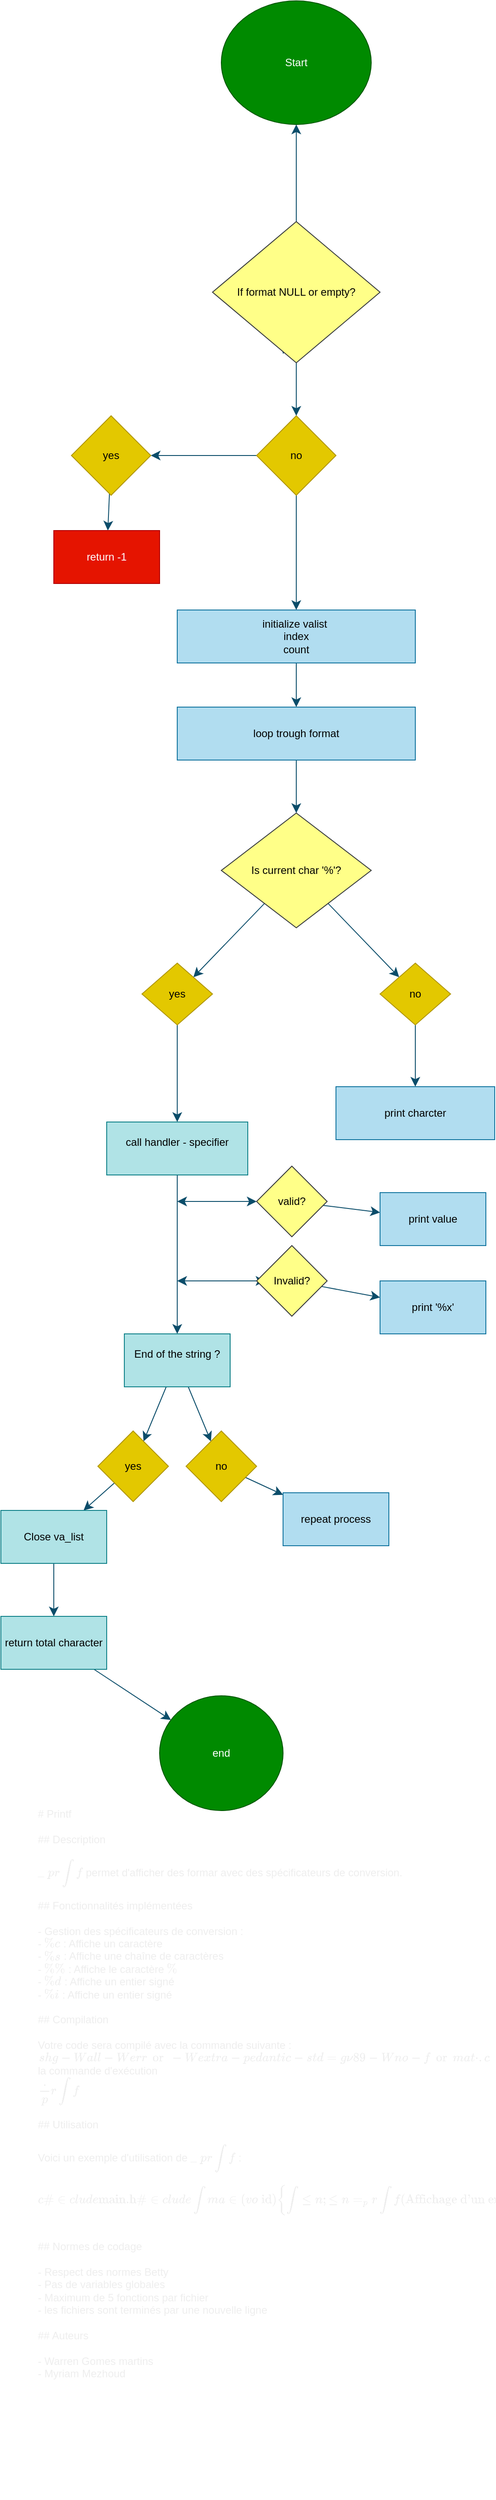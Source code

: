 <mxfile version="26.1.3">
  <diagram id="prtHgNgQTEPvFCAcTncT" name="Page-1">
    <mxGraphModel dx="450" dy="1992" grid="1" gridSize="10" guides="0" tooltips="1" connect="1" arrows="1" fold="1" page="1" pageScale="1" pageWidth="827" pageHeight="1169" math="0" shadow="0">
      <root>
        <mxCell id="0" />
        <mxCell id="1" parent="0" />
        <mxCell id="xFT_jm4xJvCb5Ql2Q90d-22" value="" style="edgeStyle=none;curved=1;rounded=0;orthogonalLoop=1;jettySize=auto;html=1;fontSize=12;startSize=8;endSize=8;labelBackgroundColor=none;strokeColor=#0B4D6A;fontColor=default;" parent="1" source="xFT_jm4xJvCb5Ql2Q90d-20" target="xFT_jm4xJvCb5Ql2Q90d-21" edge="1">
          <mxGeometry relative="1" as="geometry" />
        </mxCell>
        <mxCell id="xFT_jm4xJvCb5Ql2Q90d-26" value="" style="edgeStyle=none;curved=1;rounded=0;orthogonalLoop=1;jettySize=auto;html=1;fontSize=12;startSize=8;endSize=8;labelBackgroundColor=none;strokeColor=#0B4D6A;fontColor=default;" parent="1" source="xFT_jm4xJvCb5Ql2Q90d-20" target="xFT_jm4xJvCb5Ql2Q90d-25" edge="1">
          <mxGeometry relative="1" as="geometry" />
        </mxCell>
        <mxCell id="xFT_jm4xJvCb5Ql2Q90d-20" value="no" style="rhombus;whiteSpace=wrap;html=1;labelBackgroundColor=none;fillColor=#e3c800;strokeColor=#B09500;fontColor=#000000;" parent="1" vertex="1">
          <mxGeometry x="310" y="10" width="90" height="90" as="geometry" />
        </mxCell>
        <mxCell id="xFT_jm4xJvCb5Ql2Q90d-24" value="" style="edgeStyle=none;curved=1;rounded=0;orthogonalLoop=1;jettySize=auto;html=1;fontSize=12;startSize=8;endSize=8;labelBackgroundColor=none;strokeColor=#0B4D6A;fontColor=default;" parent="1" source="xFT_jm4xJvCb5Ql2Q90d-21" target="xFT_jm4xJvCb5Ql2Q90d-23" edge="1">
          <mxGeometry relative="1" as="geometry" />
        </mxCell>
        <mxCell id="xFT_jm4xJvCb5Ql2Q90d-21" value="&lt;font&gt;initialize valist&amp;nbsp;&lt;/font&gt;&lt;div&gt;index&lt;/div&gt;&lt;div&gt;count&lt;/div&gt;" style="whiteSpace=wrap;html=1;labelBackgroundColor=none;fillColor=#b1ddf0;strokeColor=#10739e;" parent="1" vertex="1">
          <mxGeometry x="220" y="230" width="270" height="60" as="geometry" />
        </mxCell>
        <mxCell id="xFT_jm4xJvCb5Ql2Q90d-34" value="" style="edgeStyle=none;curved=1;rounded=0;orthogonalLoop=1;jettySize=auto;html=1;strokeColor=#0B4D6A;fontSize=12;startSize=8;endSize=8;" parent="1" source="xFT_jm4xJvCb5Ql2Q90d-23" target="xFT_jm4xJvCb5Ql2Q90d-33" edge="1">
          <mxGeometry relative="1" as="geometry" />
        </mxCell>
        <mxCell id="xFT_jm4xJvCb5Ql2Q90d-23" value="loop trough format" style="whiteSpace=wrap;html=1;labelBackgroundColor=none;fillColor=#b1ddf0;strokeColor=#10739e;" parent="1" vertex="1">
          <mxGeometry x="220" y="340" width="270" height="60" as="geometry" />
        </mxCell>
        <mxCell id="xFT_jm4xJvCb5Ql2Q90d-28" value="" style="edgeStyle=none;curved=1;rounded=0;orthogonalLoop=1;jettySize=auto;html=1;fontSize=12;startSize=8;endSize=8;labelBackgroundColor=none;strokeColor=#0B4D6A;fontColor=default;" parent="1" source="xFT_jm4xJvCb5Ql2Q90d-25" target="xFT_jm4xJvCb5Ql2Q90d-27" edge="1">
          <mxGeometry relative="1" as="geometry" />
        </mxCell>
        <mxCell id="xFT_jm4xJvCb5Ql2Q90d-25" value="yes" style="rhombus;whiteSpace=wrap;html=1;labelBackgroundColor=none;fillColor=#e3c800;strokeColor=#B09500;fontColor=#000000;" parent="1" vertex="1">
          <mxGeometry x="100" y="10" width="90" height="90" as="geometry" />
        </mxCell>
        <mxCell id="xFT_jm4xJvCb5Ql2Q90d-27" value="return -1" style="whiteSpace=wrap;html=1;labelBackgroundColor=none;fillColor=#e51400;strokeColor=#B20000;fontColor=#ffffff;" parent="1" vertex="1">
          <mxGeometry x="80" y="140" width="120" height="60" as="geometry" />
        </mxCell>
        <mxCell id="xFT_jm4xJvCb5Ql2Q90d-32" value="" style="endArrow=classic;startArrow=classic;html=1;rounded=0;fontSize=12;startSize=8;endSize=8;curved=1;labelBackgroundColor=none;strokeColor=#0B4D6A;fontColor=default;" parent="1" target="xFT_jm4xJvCb5Ql2Q90d-16" edge="1">
          <mxGeometry width="50" height="50" relative="1" as="geometry">
            <mxPoint x="340" y="-60" as="sourcePoint" />
            <mxPoint x="340" y="-220" as="targetPoint" />
          </mxGeometry>
        </mxCell>
        <mxCell id="xFT_jm4xJvCb5Ql2Q90d-66" value="" style="edgeStyle=none;curved=1;rounded=0;orthogonalLoop=1;jettySize=auto;html=1;strokeColor=#0B4D6A;fontSize=12;startSize=8;endSize=8;" parent="1" source="xFT_jm4xJvCb5Ql2Q90d-16" target="xFT_jm4xJvCb5Ql2Q90d-20" edge="1">
          <mxGeometry relative="1" as="geometry" />
        </mxCell>
        <mxCell id="Y_3dlZlBduoJsaDn3WQ6-3" value="" style="edgeStyle=none;curved=1;rounded=0;orthogonalLoop=1;jettySize=auto;html=1;strokeColor=#0B4D6A;fontSize=12;startSize=8;endSize=8;" edge="1" parent="1" source="xFT_jm4xJvCb5Ql2Q90d-16" target="Y_3dlZlBduoJsaDn3WQ6-2">
          <mxGeometry relative="1" as="geometry" />
        </mxCell>
        <mxCell id="xFT_jm4xJvCb5Ql2Q90d-16" value="If format NULL or empty?" style="rhombus;fillColor=#ffff88;strokeColor=#36393d;align=center;textDirection=ltr;whiteSpace=wrap;" parent="1" vertex="1">
          <mxGeometry x="260" y="-210" width="190" height="160" as="geometry" />
        </mxCell>
        <mxCell id="xFT_jm4xJvCb5Ql2Q90d-36" value="" style="edgeStyle=none;curved=1;rounded=0;orthogonalLoop=1;jettySize=auto;html=1;strokeColor=#0B4D6A;fontSize=12;startSize=8;endSize=8;" parent="1" source="xFT_jm4xJvCb5Ql2Q90d-33" target="xFT_jm4xJvCb5Ql2Q90d-35" edge="1">
          <mxGeometry relative="1" as="geometry" />
        </mxCell>
        <mxCell id="xFT_jm4xJvCb5Ql2Q90d-38" value="" style="edgeStyle=none;curved=1;rounded=0;orthogonalLoop=1;jettySize=auto;html=1;strokeColor=#0B4D6A;fontSize=12;startSize=8;endSize=8;" parent="1" source="xFT_jm4xJvCb5Ql2Q90d-33" target="xFT_jm4xJvCb5Ql2Q90d-37" edge="1">
          <mxGeometry relative="1" as="geometry" />
        </mxCell>
        <mxCell id="xFT_jm4xJvCb5Ql2Q90d-33" value="Is current char &#39;%&#39;?" style="rhombus;whiteSpace=wrap;html=1;fillColor=#ffff88;strokeColor=#36393d;labelBackgroundColor=none;" parent="1" vertex="1">
          <mxGeometry x="270" y="460" width="170" height="130" as="geometry" />
        </mxCell>
        <mxCell id="xFT_jm4xJvCb5Ql2Q90d-40" value="" style="edgeStyle=none;curved=1;rounded=0;orthogonalLoop=1;jettySize=auto;html=1;strokeColor=#0B4D6A;fontSize=12;startSize=8;endSize=8;" parent="1" source="xFT_jm4xJvCb5Ql2Q90d-35" target="xFT_jm4xJvCb5Ql2Q90d-39" edge="1">
          <mxGeometry relative="1" as="geometry" />
        </mxCell>
        <mxCell id="xFT_jm4xJvCb5Ql2Q90d-35" value="yes" style="rhombus;whiteSpace=wrap;html=1;fillColor=#e3c800;strokeColor=#B09500;labelBackgroundColor=none;fontColor=#000000;" parent="1" vertex="1">
          <mxGeometry x="180" y="630" width="80" height="70" as="geometry" />
        </mxCell>
        <mxCell id="xFT_jm4xJvCb5Ql2Q90d-42" value="" style="edgeStyle=none;curved=1;rounded=0;orthogonalLoop=1;jettySize=auto;html=1;strokeColor=#0B4D6A;fontSize=12;startSize=8;endSize=8;" parent="1" source="xFT_jm4xJvCb5Ql2Q90d-37" target="xFT_jm4xJvCb5Ql2Q90d-41" edge="1">
          <mxGeometry relative="1" as="geometry" />
        </mxCell>
        <mxCell id="xFT_jm4xJvCb5Ql2Q90d-37" value="no" style="rhombus;whiteSpace=wrap;html=1;fillColor=#e3c800;strokeColor=#B09500;labelBackgroundColor=none;fontColor=#000000;" parent="1" vertex="1">
          <mxGeometry x="450" y="630" width="80" height="70" as="geometry" />
        </mxCell>
        <mxCell id="xFT_jm4xJvCb5Ql2Q90d-44" value="" style="edgeStyle=none;curved=1;rounded=0;orthogonalLoop=1;jettySize=auto;html=1;strokeColor=#0B4D6A;fontSize=12;startSize=8;endSize=8;" parent="1" source="xFT_jm4xJvCb5Ql2Q90d-39" target="xFT_jm4xJvCb5Ql2Q90d-43" edge="1">
          <mxGeometry relative="1" as="geometry">
            <Array as="points">
              <mxPoint x="220" y="970" />
            </Array>
          </mxGeometry>
        </mxCell>
        <mxCell id="xFT_jm4xJvCb5Ql2Q90d-39" value="&lt;div&gt;call handler - specifier&lt;/div&gt;&lt;div&gt;&lt;br&gt;&lt;/div&gt;" style="whiteSpace=wrap;html=1;fillColor=#b0e3e6;strokeColor=#0e8088;labelBackgroundColor=none;" parent="1" vertex="1">
          <mxGeometry x="140" y="810" width="160" height="60" as="geometry" />
        </mxCell>
        <mxCell id="xFT_jm4xJvCb5Ql2Q90d-41" value="print charcter" style="whiteSpace=wrap;html=1;fillColor=#b1ddf0;strokeColor=#10739e;labelBackgroundColor=none;" parent="1" vertex="1">
          <mxGeometry x="400" y="770" width="180" height="60" as="geometry" />
        </mxCell>
        <mxCell id="xFT_jm4xJvCb5Ql2Q90d-55" value="" style="edgeStyle=none;curved=1;rounded=0;orthogonalLoop=1;jettySize=auto;html=1;strokeColor=#0B4D6A;fontSize=12;startSize=8;endSize=8;" parent="1" source="xFT_jm4xJvCb5Ql2Q90d-43" target="xFT_jm4xJvCb5Ql2Q90d-54" edge="1">
          <mxGeometry relative="1" as="geometry" />
        </mxCell>
        <mxCell id="xFT_jm4xJvCb5Ql2Q90d-57" value="" style="edgeStyle=none;curved=1;rounded=0;orthogonalLoop=1;jettySize=auto;html=1;strokeColor=#0B4D6A;fontSize=12;startSize=8;endSize=8;" parent="1" source="xFT_jm4xJvCb5Ql2Q90d-43" target="xFT_jm4xJvCb5Ql2Q90d-56" edge="1">
          <mxGeometry relative="1" as="geometry" />
        </mxCell>
        <mxCell id="xFT_jm4xJvCb5Ql2Q90d-43" value="&lt;font&gt;End of the string ?&lt;/font&gt;&lt;div&gt;&lt;br&gt;&lt;/div&gt;" style="whiteSpace=wrap;html=1;fillColor=#b0e3e6;strokeColor=#0e8088;labelBackgroundColor=none;" parent="1" vertex="1">
          <mxGeometry x="160" y="1050" width="120" height="60" as="geometry" />
        </mxCell>
        <mxCell id="xFT_jm4xJvCb5Ql2Q90d-46" value="" style="endArrow=classic;startArrow=classic;html=1;rounded=0;strokeColor=#0B4D6A;fontSize=12;startSize=8;endSize=8;curved=1;" parent="1" edge="1">
          <mxGeometry width="50" height="50" relative="1" as="geometry">
            <mxPoint x="220" y="990" as="sourcePoint" />
            <mxPoint x="320" y="990" as="targetPoint" />
          </mxGeometry>
        </mxCell>
        <mxCell id="xFT_jm4xJvCb5Ql2Q90d-47" value="" style="endArrow=classic;startArrow=classic;html=1;rounded=0;strokeColor=#0B4D6A;fontSize=12;startSize=8;endSize=8;curved=1;" parent="1" target="xFT_jm4xJvCb5Ql2Q90d-48" edge="1">
          <mxGeometry width="50" height="50" relative="1" as="geometry">
            <mxPoint x="220" y="900" as="sourcePoint" />
            <mxPoint x="320" y="920" as="targetPoint" />
            <Array as="points" />
          </mxGeometry>
        </mxCell>
        <mxCell id="xFT_jm4xJvCb5Ql2Q90d-51" value="" style="edgeStyle=none;curved=1;rounded=0;orthogonalLoop=1;jettySize=auto;html=1;strokeColor=#0B4D6A;fontSize=12;startSize=8;endSize=8;" parent="1" source="xFT_jm4xJvCb5Ql2Q90d-48" target="xFT_jm4xJvCb5Ql2Q90d-50" edge="1">
          <mxGeometry relative="1" as="geometry" />
        </mxCell>
        <mxCell id="xFT_jm4xJvCb5Ql2Q90d-48" value="valid?" style="rhombus;whiteSpace=wrap;html=1;strokeColor=#36393d;fillColor=#ffff88;" parent="1" vertex="1">
          <mxGeometry x="310" y="860" width="80" height="80" as="geometry" />
        </mxCell>
        <mxCell id="xFT_jm4xJvCb5Ql2Q90d-53" value="" style="edgeStyle=none;curved=1;rounded=0;orthogonalLoop=1;jettySize=auto;html=1;strokeColor=#0B4D6A;fontSize=12;startSize=8;endSize=8;" parent="1" source="xFT_jm4xJvCb5Ql2Q90d-49" target="xFT_jm4xJvCb5Ql2Q90d-52" edge="1">
          <mxGeometry relative="1" as="geometry" />
        </mxCell>
        <mxCell id="xFT_jm4xJvCb5Ql2Q90d-49" value="Invalid?" style="rhombus;whiteSpace=wrap;html=1;strokeColor=#36393d;fillColor=#ffff88;" parent="1" vertex="1">
          <mxGeometry x="310" y="950" width="80" height="80" as="geometry" />
        </mxCell>
        <mxCell id="xFT_jm4xJvCb5Ql2Q90d-50" value="print value" style="whiteSpace=wrap;html=1;fillColor=#b1ddf0;strokeColor=#10739e;" parent="1" vertex="1">
          <mxGeometry x="450" y="890" width="120" height="60" as="geometry" />
        </mxCell>
        <mxCell id="xFT_jm4xJvCb5Ql2Q90d-52" value="print &#39;%x&#39;" style="whiteSpace=wrap;html=1;fillColor=#b1ddf0;strokeColor=#10739e;" parent="1" vertex="1">
          <mxGeometry x="450" y="990" width="120" height="60" as="geometry" />
        </mxCell>
        <mxCell id="xFT_jm4xJvCb5Ql2Q90d-61" value="" style="edgeStyle=none;curved=1;rounded=0;orthogonalLoop=1;jettySize=auto;html=1;strokeColor=#0B4D6A;fontSize=12;startSize=8;endSize=8;" parent="1" source="xFT_jm4xJvCb5Ql2Q90d-54" target="xFT_jm4xJvCb5Ql2Q90d-60" edge="1">
          <mxGeometry relative="1" as="geometry" />
        </mxCell>
        <mxCell id="xFT_jm4xJvCb5Ql2Q90d-54" value="yes" style="rhombus;whiteSpace=wrap;html=1;fillColor=#e3c800;strokeColor=#B09500;labelBackgroundColor=none;fontColor=#000000;" parent="1" vertex="1">
          <mxGeometry x="130" y="1160" width="80" height="80" as="geometry" />
        </mxCell>
        <mxCell id="xFT_jm4xJvCb5Ql2Q90d-59" value="" style="edgeStyle=none;curved=1;rounded=0;orthogonalLoop=1;jettySize=auto;html=1;strokeColor=#0B4D6A;fontSize=12;startSize=8;endSize=8;" parent="1" source="xFT_jm4xJvCb5Ql2Q90d-56" target="xFT_jm4xJvCb5Ql2Q90d-58" edge="1">
          <mxGeometry relative="1" as="geometry" />
        </mxCell>
        <mxCell id="xFT_jm4xJvCb5Ql2Q90d-56" value="no" style="rhombus;whiteSpace=wrap;html=1;fillColor=#e3c800;strokeColor=#B09500;labelBackgroundColor=none;fontColor=#000000;" parent="1" vertex="1">
          <mxGeometry x="230" y="1160" width="80" height="80" as="geometry" />
        </mxCell>
        <mxCell id="xFT_jm4xJvCb5Ql2Q90d-58" value="repeat process" style="whiteSpace=wrap;html=1;fillColor=#b1ddf0;strokeColor=#10739e;labelBackgroundColor=none;" parent="1" vertex="1">
          <mxGeometry x="340" y="1230" width="120" height="60" as="geometry" />
        </mxCell>
        <mxCell id="xFT_jm4xJvCb5Ql2Q90d-63" value="" style="edgeStyle=none;curved=1;rounded=0;orthogonalLoop=1;jettySize=auto;html=1;strokeColor=#0B4D6A;fontSize=12;startSize=8;endSize=8;" parent="1" source="xFT_jm4xJvCb5Ql2Q90d-60" target="xFT_jm4xJvCb5Ql2Q90d-62" edge="1">
          <mxGeometry relative="1" as="geometry" />
        </mxCell>
        <mxCell id="xFT_jm4xJvCb5Ql2Q90d-60" value="Close va_list" style="whiteSpace=wrap;html=1;fillColor=#b0e3e6;strokeColor=#0e8088;labelBackgroundColor=none;" parent="1" vertex="1">
          <mxGeometry x="20" y="1250" width="120" height="60" as="geometry" />
        </mxCell>
        <mxCell id="xFT_jm4xJvCb5Ql2Q90d-65" value="" style="edgeStyle=none;curved=1;rounded=0;orthogonalLoop=1;jettySize=auto;html=1;strokeColor=#0B4D6A;fontSize=12;startSize=8;endSize=8;" parent="1" source="xFT_jm4xJvCb5Ql2Q90d-62" target="xFT_jm4xJvCb5Ql2Q90d-64" edge="1">
          <mxGeometry relative="1" as="geometry" />
        </mxCell>
        <mxCell id="xFT_jm4xJvCb5Ql2Q90d-62" value="return total character" style="whiteSpace=wrap;html=1;fillColor=#b0e3e6;strokeColor=#0e8088;labelBackgroundColor=none;" parent="1" vertex="1">
          <mxGeometry x="20" y="1370" width="120" height="60" as="geometry" />
        </mxCell>
        <mxCell id="xFT_jm4xJvCb5Ql2Q90d-64" value="end" style="ellipse;whiteSpace=wrap;html=1;fillColor=#008a00;strokeColor=#005700;labelBackgroundColor=none;fontColor=#ffffff;" parent="1" vertex="1">
          <mxGeometry x="200" y="1460" width="140" height="130" as="geometry" />
        </mxCell>
        <mxCell id="Y_3dlZlBduoJsaDn3WQ6-1" value="# Printf&#xa;&#xa;## Description&#xa;&#xa;`_printf` permet d&#39;afficher des  formar avec des spécificateurs de conversion.&#xa;&#xa;## Fonctionnalités implémentées&#xa;&#xa;- Gestion des spécificateurs de conversion :&#xa;  - `%c` : Affiche un caractère&#xa;  - `%s` : Affiche une chaîne de caractères&#xa;  - `%%` : Affiche le caractère `%`&#xa;  - `%d` : Affiche un entier signé&#xa;  - `%i` : Affiche un entier signé&#xa;&#xa;## Compilation&#xa;&#xa;Votre code sera compilé avec la commande suivante :&#xa;```sh&#xa;gcc -Wall -Werror -Wextra -pedantic -std=gnu89 -Wno-format *.c&#xa;```&#xa;la commande d&#39;exécution&#xa;```&#xa;./printf&#xa;```&#xa;&#xa;## Utilisation&#xa;&#xa;Voici un exemple d&#39;utilisation de `_printf` :&#xa;```c&#xa;#include &quot;main.h&quot;&#xa;#include &#xa;&#xa;int main(void)&#xa;{&#xa;    int len;&#xa;    len = _printf(&quot;Affichage d&#39;un entier : %d\n&quot;, 42);&#xa;    printf(&quot;Longueur renvoyée : %d\n&quot;, len);&#xa;    return (0);&#xa;}&#xa;```&#xa;&#xa;## Normes de codage&#xa;&#xa;- Respect des normes Betty&#xa;- Pas de variables globales&#xa;- Maximum de 5 fonctions par fichier&#xa;- les fichiers sont terminés par une nouvelle ligne&#xa;&#xa;## Auteurs&#xa;&#xa;- Warren Gomes martins&#xa;- Myriam Mezhoud" style="text;whiteSpace=wrap;html=1;fontColor=#EEEEEE;" vertex="1" parent="1">
          <mxGeometry x="60" y="1580" width="440" height="790" as="geometry" />
        </mxCell>
        <mxCell id="Y_3dlZlBduoJsaDn3WQ6-2" value="Start" style="ellipse;whiteSpace=wrap;html=1;fillColor=#008a00;strokeColor=#005700;fontColor=#ffffff;" vertex="1" parent="1">
          <mxGeometry x="270" y="-460" width="170" height="140" as="geometry" />
        </mxCell>
      </root>
    </mxGraphModel>
  </diagram>
</mxfile>
